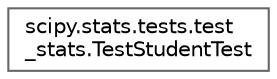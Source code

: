 digraph "Graphical Class Hierarchy"
{
 // LATEX_PDF_SIZE
  bgcolor="transparent";
  edge [fontname=Helvetica,fontsize=10,labelfontname=Helvetica,labelfontsize=10];
  node [fontname=Helvetica,fontsize=10,shape=box,height=0.2,width=0.4];
  rankdir="LR";
  Node0 [id="Node000000",label="scipy.stats.tests.test\l_stats.TestStudentTest",height=0.2,width=0.4,color="grey40", fillcolor="white", style="filled",URL="$d7/d09/classscipy_1_1stats_1_1tests_1_1test__stats_1_1TestStudentTest.html",tooltip=" "];
}
